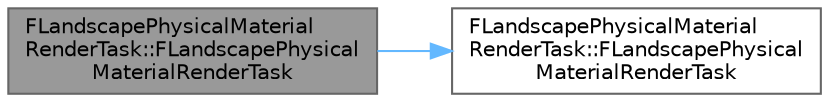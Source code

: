 digraph "FLandscapePhysicalMaterialRenderTask::FLandscapePhysicalMaterialRenderTask"
{
 // INTERACTIVE_SVG=YES
 // LATEX_PDF_SIZE
  bgcolor="transparent";
  edge [fontname=Helvetica,fontsize=10,labelfontname=Helvetica,labelfontsize=10];
  node [fontname=Helvetica,fontsize=10,shape=box,height=0.2,width=0.4];
  rankdir="LR";
  Node1 [id="Node000001",label="FLandscapePhysicalMaterial\lRenderTask::FLandscapePhysical\lMaterialRenderTask",height=0.2,width=0.4,color="gray40", fillcolor="grey60", style="filled", fontcolor="black",tooltip=" "];
  Node1 -> Node2 [id="edge1_Node000001_Node000002",color="steelblue1",style="solid",tooltip=" "];
  Node2 [id="Node000002",label="FLandscapePhysicalMaterial\lRenderTask::FLandscapePhysical\lMaterialRenderTask",height=0.2,width=0.4,color="grey40", fillcolor="white", style="filled",URL="$d2/d07/classFLandscapePhysicalMaterialRenderTask.html#ab9f56d68c046c473d779d369b67e64a4",tooltip=" "];
}
